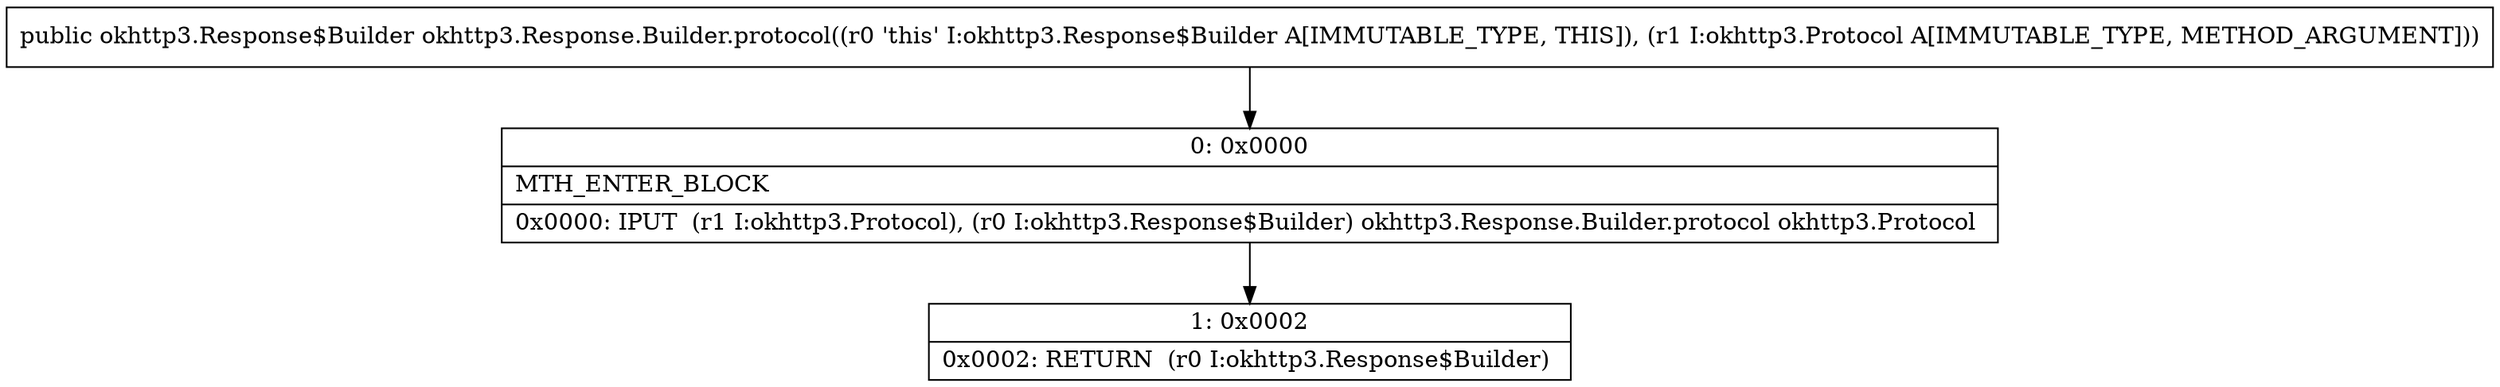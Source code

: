digraph "CFG forokhttp3.Response.Builder.protocol(Lokhttp3\/Protocol;)Lokhttp3\/Response$Builder;" {
Node_0 [shape=record,label="{0\:\ 0x0000|MTH_ENTER_BLOCK\l|0x0000: IPUT  (r1 I:okhttp3.Protocol), (r0 I:okhttp3.Response$Builder) okhttp3.Response.Builder.protocol okhttp3.Protocol \l}"];
Node_1 [shape=record,label="{1\:\ 0x0002|0x0002: RETURN  (r0 I:okhttp3.Response$Builder) \l}"];
MethodNode[shape=record,label="{public okhttp3.Response$Builder okhttp3.Response.Builder.protocol((r0 'this' I:okhttp3.Response$Builder A[IMMUTABLE_TYPE, THIS]), (r1 I:okhttp3.Protocol A[IMMUTABLE_TYPE, METHOD_ARGUMENT])) }"];
MethodNode -> Node_0;
Node_0 -> Node_1;
}

